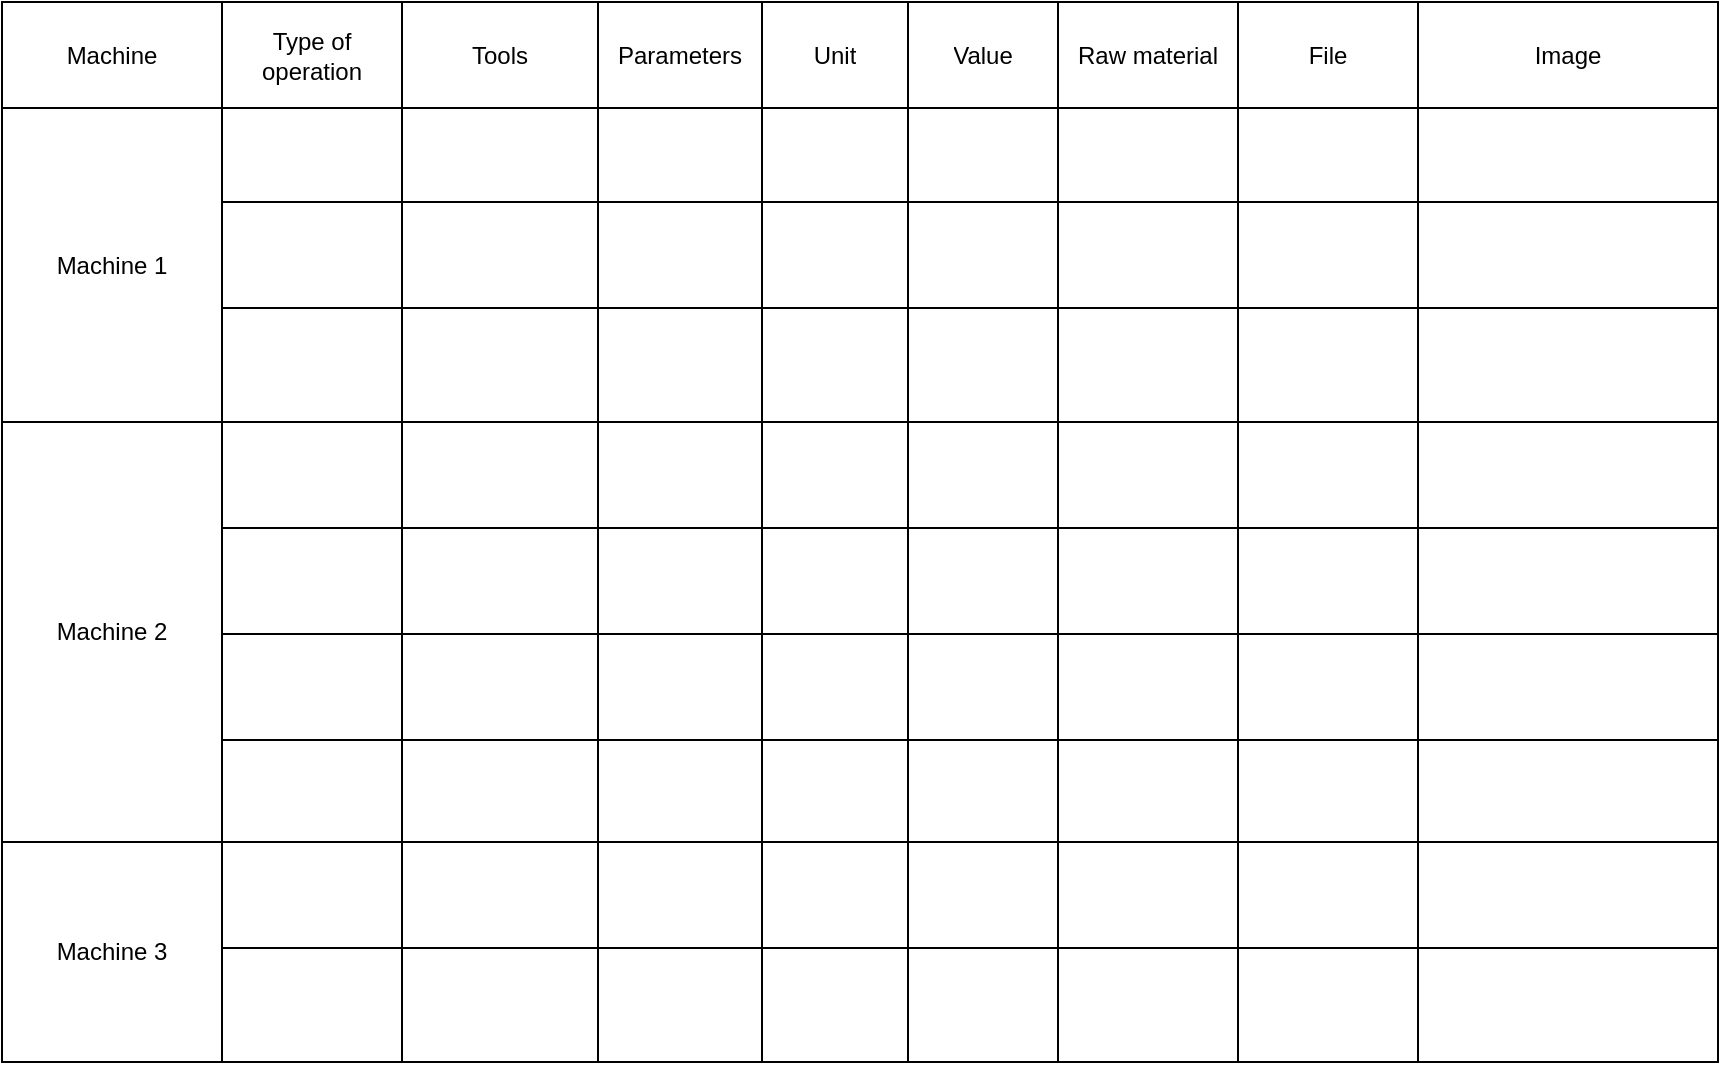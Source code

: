 <mxfile version="14.9.0" type="github">
  <diagram id="Z1trSQCHoKJ7LO43XMHb" name="Page-1">
    <mxGraphModel dx="1815" dy="1712" grid="1" gridSize="10" guides="1" tooltips="1" connect="1" arrows="1" fold="1" page="1" pageScale="1" pageWidth="827" pageHeight="1169" math="0" shadow="0">
      <root>
        <mxCell id="0" />
        <mxCell id="1" parent="0" />
        <mxCell id="iuXq785Svx12iFxmTYCm-212" value="" style="shape=table;startSize=0;container=1;collapsible=0;childLayout=tableLayout;" parent="1" vertex="1">
          <mxGeometry x="-60" y="-37" width="110" height="157" as="geometry" />
        </mxCell>
        <mxCell id="iuXq785Svx12iFxmTYCm-213" value="" style="shape=partialRectangle;collapsible=0;dropTarget=0;pointerEvents=0;fillColor=none;top=0;left=0;bottom=0;right=0;points=[[0,0.5],[1,0.5]];portConstraint=eastwest;" parent="iuXq785Svx12iFxmTYCm-212" vertex="1">
          <mxGeometry width="110" height="157" as="geometry" />
        </mxCell>
        <mxCell id="iuXq785Svx12iFxmTYCm-214" value="Machine 1" style="shape=partialRectangle;html=1;whiteSpace=wrap;connectable=0;overflow=hidden;fillColor=none;top=0;left=0;bottom=0;right=0;" parent="iuXq785Svx12iFxmTYCm-213" vertex="1">
          <mxGeometry width="110" height="157" as="geometry" />
        </mxCell>
        <mxCell id="LKuzUh9bCJo4vwnhLYDs-1" value="" style="shape=table;startSize=0;container=1;collapsible=0;childLayout=tableLayout;" vertex="1" parent="1">
          <mxGeometry x="50" y="-90" width="748" height="530" as="geometry" />
        </mxCell>
        <mxCell id="LKuzUh9bCJo4vwnhLYDs-2" value="" style="shape=partialRectangle;collapsible=0;dropTarget=0;pointerEvents=0;fillColor=none;top=0;left=0;bottom=0;right=0;points=[[0,0.5],[1,0.5]];portConstraint=eastwest;" vertex="1" parent="LKuzUh9bCJo4vwnhLYDs-1">
          <mxGeometry width="748" height="53" as="geometry" />
        </mxCell>
        <mxCell id="LKuzUh9bCJo4vwnhLYDs-4" value="Type of operation" style="shape=partialRectangle;html=1;whiteSpace=wrap;connectable=0;overflow=hidden;fillColor=none;top=0;left=0;bottom=0;right=0;" vertex="1" parent="LKuzUh9bCJo4vwnhLYDs-2">
          <mxGeometry width="90" height="53" as="geometry" />
        </mxCell>
        <mxCell id="LKuzUh9bCJo4vwnhLYDs-5" value="Tools" style="shape=partialRectangle;html=1;whiteSpace=wrap;connectable=0;overflow=hidden;fillColor=none;top=0;left=0;bottom=0;right=0;" vertex="1" parent="LKuzUh9bCJo4vwnhLYDs-2">
          <mxGeometry x="90" width="98" height="53" as="geometry" />
        </mxCell>
        <mxCell id="LKuzUh9bCJo4vwnhLYDs-26" value="Parameters" style="shape=partialRectangle;html=1;whiteSpace=wrap;connectable=0;overflow=hidden;fillColor=none;top=0;left=0;bottom=0;right=0;" vertex="1" parent="LKuzUh9bCJo4vwnhLYDs-2">
          <mxGeometry x="188" width="82" height="53" as="geometry" />
        </mxCell>
        <mxCell id="LKuzUh9bCJo4vwnhLYDs-32" value="Unit" style="shape=partialRectangle;html=1;whiteSpace=wrap;connectable=0;overflow=hidden;fillColor=none;top=0;left=0;bottom=0;right=0;" vertex="1" parent="LKuzUh9bCJo4vwnhLYDs-2">
          <mxGeometry x="270" width="73" height="53" as="geometry" />
        </mxCell>
        <mxCell id="LKuzUh9bCJo4vwnhLYDs-40" value="Value" style="shape=partialRectangle;html=1;whiteSpace=wrap;connectable=0;overflow=hidden;fillColor=none;top=0;left=0;bottom=0;right=0;" vertex="1" parent="LKuzUh9bCJo4vwnhLYDs-2">
          <mxGeometry x="343" width="75" height="53" as="geometry" />
        </mxCell>
        <mxCell id="LKuzUh9bCJo4vwnhLYDs-50" value="Raw material" style="shape=partialRectangle;html=1;whiteSpace=wrap;connectable=0;overflow=hidden;fillColor=none;top=0;left=0;bottom=0;right=0;" vertex="1" parent="LKuzUh9bCJo4vwnhLYDs-2">
          <mxGeometry x="418" width="90" height="53" as="geometry" />
        </mxCell>
        <mxCell id="LKuzUh9bCJo4vwnhLYDs-56" value="File" style="shape=partialRectangle;html=1;whiteSpace=wrap;connectable=0;overflow=hidden;fillColor=none;top=0;left=0;bottom=0;right=0;" vertex="1" parent="LKuzUh9bCJo4vwnhLYDs-2">
          <mxGeometry x="508" width="90" height="53" as="geometry" />
        </mxCell>
        <mxCell id="LKuzUh9bCJo4vwnhLYDs-62" value="Image" style="shape=partialRectangle;html=1;whiteSpace=wrap;connectable=0;overflow=hidden;fillColor=none;top=0;left=0;bottom=0;right=0;" vertex="1" parent="LKuzUh9bCJo4vwnhLYDs-2">
          <mxGeometry x="598" width="150" height="53" as="geometry" />
        </mxCell>
        <mxCell id="LKuzUh9bCJo4vwnhLYDs-6" style="shape=partialRectangle;collapsible=0;dropTarget=0;pointerEvents=0;fillColor=none;top=0;left=0;bottom=0;right=0;points=[[0,0.5],[1,0.5]];portConstraint=eastwest;" vertex="1" parent="LKuzUh9bCJo4vwnhLYDs-1">
          <mxGeometry y="53" width="748" height="47" as="geometry" />
        </mxCell>
        <mxCell id="LKuzUh9bCJo4vwnhLYDs-8" style="shape=partialRectangle;html=1;whiteSpace=wrap;connectable=0;overflow=hidden;fillColor=none;top=0;left=0;bottom=0;right=0;" vertex="1" parent="LKuzUh9bCJo4vwnhLYDs-6">
          <mxGeometry width="90" height="47" as="geometry" />
        </mxCell>
        <mxCell id="LKuzUh9bCJo4vwnhLYDs-9" style="shape=partialRectangle;html=1;whiteSpace=wrap;connectable=0;overflow=hidden;fillColor=none;top=0;left=0;bottom=0;right=0;" vertex="1" parent="LKuzUh9bCJo4vwnhLYDs-6">
          <mxGeometry x="90" width="98" height="47" as="geometry" />
        </mxCell>
        <mxCell id="LKuzUh9bCJo4vwnhLYDs-27" style="shape=partialRectangle;html=1;whiteSpace=wrap;connectable=0;overflow=hidden;fillColor=none;top=0;left=0;bottom=0;right=0;" vertex="1" parent="LKuzUh9bCJo4vwnhLYDs-6">
          <mxGeometry x="188" width="82" height="47" as="geometry" />
        </mxCell>
        <mxCell id="LKuzUh9bCJo4vwnhLYDs-33" style="shape=partialRectangle;html=1;whiteSpace=wrap;connectable=0;overflow=hidden;fillColor=none;top=0;left=0;bottom=0;right=0;" vertex="1" parent="LKuzUh9bCJo4vwnhLYDs-6">
          <mxGeometry x="270" width="73" height="47" as="geometry" />
        </mxCell>
        <mxCell id="LKuzUh9bCJo4vwnhLYDs-41" style="shape=partialRectangle;html=1;whiteSpace=wrap;connectable=0;overflow=hidden;fillColor=none;top=0;left=0;bottom=0;right=0;" vertex="1" parent="LKuzUh9bCJo4vwnhLYDs-6">
          <mxGeometry x="343" width="75" height="47" as="geometry" />
        </mxCell>
        <mxCell id="LKuzUh9bCJo4vwnhLYDs-51" style="shape=partialRectangle;html=1;whiteSpace=wrap;connectable=0;overflow=hidden;fillColor=none;top=0;left=0;bottom=0;right=0;" vertex="1" parent="LKuzUh9bCJo4vwnhLYDs-6">
          <mxGeometry x="418" width="90" height="47" as="geometry" />
        </mxCell>
        <mxCell id="LKuzUh9bCJo4vwnhLYDs-57" style="shape=partialRectangle;html=1;whiteSpace=wrap;connectable=0;overflow=hidden;fillColor=none;top=0;left=0;bottom=0;right=0;" vertex="1" parent="LKuzUh9bCJo4vwnhLYDs-6">
          <mxGeometry x="508" width="90" height="47" as="geometry" />
        </mxCell>
        <mxCell id="LKuzUh9bCJo4vwnhLYDs-63" style="shape=partialRectangle;html=1;whiteSpace=wrap;connectable=0;overflow=hidden;fillColor=none;top=0;left=0;bottom=0;right=0;" vertex="1" parent="LKuzUh9bCJo4vwnhLYDs-6">
          <mxGeometry x="598" width="150" height="47" as="geometry" />
        </mxCell>
        <mxCell id="LKuzUh9bCJo4vwnhLYDs-10" style="shape=partialRectangle;collapsible=0;dropTarget=0;pointerEvents=0;fillColor=none;top=0;left=0;bottom=0;right=0;points=[[0,0.5],[1,0.5]];portConstraint=eastwest;" vertex="1" parent="LKuzUh9bCJo4vwnhLYDs-1">
          <mxGeometry y="100" width="748" height="53" as="geometry" />
        </mxCell>
        <mxCell id="LKuzUh9bCJo4vwnhLYDs-12" style="shape=partialRectangle;html=1;whiteSpace=wrap;connectable=0;overflow=hidden;fillColor=none;top=0;left=0;bottom=0;right=0;" vertex="1" parent="LKuzUh9bCJo4vwnhLYDs-10">
          <mxGeometry width="90" height="53" as="geometry" />
        </mxCell>
        <mxCell id="LKuzUh9bCJo4vwnhLYDs-13" style="shape=partialRectangle;html=1;whiteSpace=wrap;connectable=0;overflow=hidden;fillColor=none;top=0;left=0;bottom=0;right=0;" vertex="1" parent="LKuzUh9bCJo4vwnhLYDs-10">
          <mxGeometry x="90" width="98" height="53" as="geometry" />
        </mxCell>
        <mxCell id="LKuzUh9bCJo4vwnhLYDs-28" style="shape=partialRectangle;html=1;whiteSpace=wrap;connectable=0;overflow=hidden;fillColor=none;top=0;left=0;bottom=0;right=0;" vertex="1" parent="LKuzUh9bCJo4vwnhLYDs-10">
          <mxGeometry x="188" width="82" height="53" as="geometry" />
        </mxCell>
        <mxCell id="LKuzUh9bCJo4vwnhLYDs-34" style="shape=partialRectangle;html=1;whiteSpace=wrap;connectable=0;overflow=hidden;fillColor=none;top=0;left=0;bottom=0;right=0;" vertex="1" parent="LKuzUh9bCJo4vwnhLYDs-10">
          <mxGeometry x="270" width="73" height="53" as="geometry" />
        </mxCell>
        <mxCell id="LKuzUh9bCJo4vwnhLYDs-42" style="shape=partialRectangle;html=1;whiteSpace=wrap;connectable=0;overflow=hidden;fillColor=none;top=0;left=0;bottom=0;right=0;" vertex="1" parent="LKuzUh9bCJo4vwnhLYDs-10">
          <mxGeometry x="343" width="75" height="53" as="geometry" />
        </mxCell>
        <mxCell id="LKuzUh9bCJo4vwnhLYDs-52" style="shape=partialRectangle;html=1;whiteSpace=wrap;connectable=0;overflow=hidden;fillColor=none;top=0;left=0;bottom=0;right=0;" vertex="1" parent="LKuzUh9bCJo4vwnhLYDs-10">
          <mxGeometry x="418" width="90" height="53" as="geometry" />
        </mxCell>
        <mxCell id="LKuzUh9bCJo4vwnhLYDs-58" style="shape=partialRectangle;html=1;whiteSpace=wrap;connectable=0;overflow=hidden;fillColor=none;top=0;left=0;bottom=0;right=0;" vertex="1" parent="LKuzUh9bCJo4vwnhLYDs-10">
          <mxGeometry x="508" width="90" height="53" as="geometry" />
        </mxCell>
        <mxCell id="LKuzUh9bCJo4vwnhLYDs-64" style="shape=partialRectangle;html=1;whiteSpace=wrap;connectable=0;overflow=hidden;fillColor=none;top=0;left=0;bottom=0;right=0;" vertex="1" parent="LKuzUh9bCJo4vwnhLYDs-10">
          <mxGeometry x="598" width="150" height="53" as="geometry" />
        </mxCell>
        <mxCell id="LKuzUh9bCJo4vwnhLYDs-14" value="" style="shape=partialRectangle;collapsible=0;dropTarget=0;pointerEvents=0;fillColor=none;top=0;left=0;bottom=0;right=0;points=[[0,0.5],[1,0.5]];portConstraint=eastwest;" vertex="1" parent="LKuzUh9bCJo4vwnhLYDs-1">
          <mxGeometry y="153" width="748" height="57" as="geometry" />
        </mxCell>
        <mxCell id="LKuzUh9bCJo4vwnhLYDs-16" value="" style="shape=partialRectangle;html=1;whiteSpace=wrap;connectable=0;overflow=hidden;fillColor=none;top=0;left=0;bottom=0;right=0;" vertex="1" parent="LKuzUh9bCJo4vwnhLYDs-14">
          <mxGeometry width="90" height="57" as="geometry" />
        </mxCell>
        <mxCell id="LKuzUh9bCJo4vwnhLYDs-17" style="shape=partialRectangle;html=1;whiteSpace=wrap;connectable=0;overflow=hidden;fillColor=none;top=0;left=0;bottom=0;right=0;" vertex="1" parent="LKuzUh9bCJo4vwnhLYDs-14">
          <mxGeometry x="90" width="98" height="57" as="geometry" />
        </mxCell>
        <mxCell id="LKuzUh9bCJo4vwnhLYDs-29" style="shape=partialRectangle;html=1;whiteSpace=wrap;connectable=0;overflow=hidden;fillColor=none;top=0;left=0;bottom=0;right=0;" vertex="1" parent="LKuzUh9bCJo4vwnhLYDs-14">
          <mxGeometry x="188" width="82" height="57" as="geometry" />
        </mxCell>
        <mxCell id="LKuzUh9bCJo4vwnhLYDs-35" style="shape=partialRectangle;html=1;whiteSpace=wrap;connectable=0;overflow=hidden;fillColor=none;top=0;left=0;bottom=0;right=0;" vertex="1" parent="LKuzUh9bCJo4vwnhLYDs-14">
          <mxGeometry x="270" width="73" height="57" as="geometry" />
        </mxCell>
        <mxCell id="LKuzUh9bCJo4vwnhLYDs-43" style="shape=partialRectangle;html=1;whiteSpace=wrap;connectable=0;overflow=hidden;fillColor=none;top=0;left=0;bottom=0;right=0;" vertex="1" parent="LKuzUh9bCJo4vwnhLYDs-14">
          <mxGeometry x="343" width="75" height="57" as="geometry" />
        </mxCell>
        <mxCell id="LKuzUh9bCJo4vwnhLYDs-53" style="shape=partialRectangle;html=1;whiteSpace=wrap;connectable=0;overflow=hidden;fillColor=none;top=0;left=0;bottom=0;right=0;" vertex="1" parent="LKuzUh9bCJo4vwnhLYDs-14">
          <mxGeometry x="418" width="90" height="57" as="geometry" />
        </mxCell>
        <mxCell id="LKuzUh9bCJo4vwnhLYDs-59" style="shape=partialRectangle;html=1;whiteSpace=wrap;connectable=0;overflow=hidden;fillColor=none;top=0;left=0;bottom=0;right=0;" vertex="1" parent="LKuzUh9bCJo4vwnhLYDs-14">
          <mxGeometry x="508" width="90" height="57" as="geometry" />
        </mxCell>
        <mxCell id="LKuzUh9bCJo4vwnhLYDs-65" style="shape=partialRectangle;html=1;whiteSpace=wrap;connectable=0;overflow=hidden;fillColor=none;top=0;left=0;bottom=0;right=0;" vertex="1" parent="LKuzUh9bCJo4vwnhLYDs-14">
          <mxGeometry x="598" width="150" height="57" as="geometry" />
        </mxCell>
        <mxCell id="LKuzUh9bCJo4vwnhLYDs-18" value="" style="shape=partialRectangle;collapsible=0;dropTarget=0;pointerEvents=0;fillColor=none;top=0;left=0;bottom=0;right=0;points=[[0,0.5],[1,0.5]];portConstraint=eastwest;" vertex="1" parent="LKuzUh9bCJo4vwnhLYDs-1">
          <mxGeometry y="210" width="748" height="53" as="geometry" />
        </mxCell>
        <mxCell id="LKuzUh9bCJo4vwnhLYDs-20" value="" style="shape=partialRectangle;html=1;whiteSpace=wrap;connectable=0;overflow=hidden;fillColor=none;top=0;left=0;bottom=0;right=0;" vertex="1" parent="LKuzUh9bCJo4vwnhLYDs-18">
          <mxGeometry width="90" height="53" as="geometry" />
        </mxCell>
        <mxCell id="LKuzUh9bCJo4vwnhLYDs-21" style="shape=partialRectangle;html=1;whiteSpace=wrap;connectable=0;overflow=hidden;fillColor=none;top=0;left=0;bottom=0;right=0;" vertex="1" parent="LKuzUh9bCJo4vwnhLYDs-18">
          <mxGeometry x="90" width="98" height="53" as="geometry" />
        </mxCell>
        <mxCell id="LKuzUh9bCJo4vwnhLYDs-30" style="shape=partialRectangle;html=1;whiteSpace=wrap;connectable=0;overflow=hidden;fillColor=none;top=0;left=0;bottom=0;right=0;" vertex="1" parent="LKuzUh9bCJo4vwnhLYDs-18">
          <mxGeometry x="188" width="82" height="53" as="geometry" />
        </mxCell>
        <mxCell id="LKuzUh9bCJo4vwnhLYDs-36" style="shape=partialRectangle;html=1;whiteSpace=wrap;connectable=0;overflow=hidden;fillColor=none;top=0;left=0;bottom=0;right=0;" vertex="1" parent="LKuzUh9bCJo4vwnhLYDs-18">
          <mxGeometry x="270" width="73" height="53" as="geometry" />
        </mxCell>
        <mxCell id="LKuzUh9bCJo4vwnhLYDs-44" style="shape=partialRectangle;html=1;whiteSpace=wrap;connectable=0;overflow=hidden;fillColor=none;top=0;left=0;bottom=0;right=0;" vertex="1" parent="LKuzUh9bCJo4vwnhLYDs-18">
          <mxGeometry x="343" width="75" height="53" as="geometry" />
        </mxCell>
        <mxCell id="LKuzUh9bCJo4vwnhLYDs-54" style="shape=partialRectangle;html=1;whiteSpace=wrap;connectable=0;overflow=hidden;fillColor=none;top=0;left=0;bottom=0;right=0;" vertex="1" parent="LKuzUh9bCJo4vwnhLYDs-18">
          <mxGeometry x="418" width="90" height="53" as="geometry" />
        </mxCell>
        <mxCell id="LKuzUh9bCJo4vwnhLYDs-60" style="shape=partialRectangle;html=1;whiteSpace=wrap;connectable=0;overflow=hidden;fillColor=none;top=0;left=0;bottom=0;right=0;" vertex="1" parent="LKuzUh9bCJo4vwnhLYDs-18">
          <mxGeometry x="508" width="90" height="53" as="geometry" />
        </mxCell>
        <mxCell id="LKuzUh9bCJo4vwnhLYDs-66" style="shape=partialRectangle;html=1;whiteSpace=wrap;connectable=0;overflow=hidden;fillColor=none;top=0;left=0;bottom=0;right=0;" vertex="1" parent="LKuzUh9bCJo4vwnhLYDs-18">
          <mxGeometry x="598" width="150" height="53" as="geometry" />
        </mxCell>
        <mxCell id="LKuzUh9bCJo4vwnhLYDs-22" value="" style="shape=partialRectangle;collapsible=0;dropTarget=0;pointerEvents=0;fillColor=none;top=0;left=0;bottom=0;right=0;points=[[0,0.5],[1,0.5]];portConstraint=eastwest;" vertex="1" parent="LKuzUh9bCJo4vwnhLYDs-1">
          <mxGeometry y="263" width="748" height="53" as="geometry" />
        </mxCell>
        <mxCell id="LKuzUh9bCJo4vwnhLYDs-24" value="" style="shape=partialRectangle;html=1;whiteSpace=wrap;connectable=0;overflow=hidden;fillColor=none;top=0;left=0;bottom=0;right=0;" vertex="1" parent="LKuzUh9bCJo4vwnhLYDs-22">
          <mxGeometry width="90" height="53" as="geometry" />
        </mxCell>
        <mxCell id="LKuzUh9bCJo4vwnhLYDs-25" style="shape=partialRectangle;html=1;whiteSpace=wrap;connectable=0;overflow=hidden;fillColor=none;top=0;left=0;bottom=0;right=0;" vertex="1" parent="LKuzUh9bCJo4vwnhLYDs-22">
          <mxGeometry x="90" width="98" height="53" as="geometry" />
        </mxCell>
        <mxCell id="LKuzUh9bCJo4vwnhLYDs-31" style="shape=partialRectangle;html=1;whiteSpace=wrap;connectable=0;overflow=hidden;fillColor=none;top=0;left=0;bottom=0;right=0;" vertex="1" parent="LKuzUh9bCJo4vwnhLYDs-22">
          <mxGeometry x="188" width="82" height="53" as="geometry" />
        </mxCell>
        <mxCell id="LKuzUh9bCJo4vwnhLYDs-37" style="shape=partialRectangle;html=1;whiteSpace=wrap;connectable=0;overflow=hidden;fillColor=none;top=0;left=0;bottom=0;right=0;" vertex="1" parent="LKuzUh9bCJo4vwnhLYDs-22">
          <mxGeometry x="270" width="73" height="53" as="geometry" />
        </mxCell>
        <mxCell id="LKuzUh9bCJo4vwnhLYDs-45" style="shape=partialRectangle;html=1;whiteSpace=wrap;connectable=0;overflow=hidden;fillColor=none;top=0;left=0;bottom=0;right=0;" vertex="1" parent="LKuzUh9bCJo4vwnhLYDs-22">
          <mxGeometry x="343" width="75" height="53" as="geometry" />
        </mxCell>
        <mxCell id="LKuzUh9bCJo4vwnhLYDs-55" style="shape=partialRectangle;html=1;whiteSpace=wrap;connectable=0;overflow=hidden;fillColor=none;top=0;left=0;bottom=0;right=0;" vertex="1" parent="LKuzUh9bCJo4vwnhLYDs-22">
          <mxGeometry x="418" width="90" height="53" as="geometry" />
        </mxCell>
        <mxCell id="LKuzUh9bCJo4vwnhLYDs-61" style="shape=partialRectangle;html=1;whiteSpace=wrap;connectable=0;overflow=hidden;fillColor=none;top=0;left=0;bottom=0;right=0;" vertex="1" parent="LKuzUh9bCJo4vwnhLYDs-22">
          <mxGeometry x="508" width="90" height="53" as="geometry" />
        </mxCell>
        <mxCell id="LKuzUh9bCJo4vwnhLYDs-67" style="shape=partialRectangle;html=1;whiteSpace=wrap;connectable=0;overflow=hidden;fillColor=none;top=0;left=0;bottom=0;right=0;" vertex="1" parent="LKuzUh9bCJo4vwnhLYDs-22">
          <mxGeometry x="598" width="150" height="53" as="geometry" />
        </mxCell>
        <mxCell id="LKuzUh9bCJo4vwnhLYDs-74" style="shape=partialRectangle;collapsible=0;dropTarget=0;pointerEvents=0;fillColor=none;top=0;left=0;bottom=0;right=0;points=[[0,0.5],[1,0.5]];portConstraint=eastwest;" vertex="1" parent="LKuzUh9bCJo4vwnhLYDs-1">
          <mxGeometry y="316" width="748" height="53" as="geometry" />
        </mxCell>
        <mxCell id="LKuzUh9bCJo4vwnhLYDs-75" style="shape=partialRectangle;html=1;whiteSpace=wrap;connectable=0;overflow=hidden;fillColor=none;top=0;left=0;bottom=0;right=0;" vertex="1" parent="LKuzUh9bCJo4vwnhLYDs-74">
          <mxGeometry width="90" height="53" as="geometry" />
        </mxCell>
        <mxCell id="LKuzUh9bCJo4vwnhLYDs-76" style="shape=partialRectangle;html=1;whiteSpace=wrap;connectable=0;overflow=hidden;fillColor=none;top=0;left=0;bottom=0;right=0;" vertex="1" parent="LKuzUh9bCJo4vwnhLYDs-74">
          <mxGeometry x="90" width="98" height="53" as="geometry" />
        </mxCell>
        <mxCell id="LKuzUh9bCJo4vwnhLYDs-77" style="shape=partialRectangle;html=1;whiteSpace=wrap;connectable=0;overflow=hidden;fillColor=none;top=0;left=0;bottom=0;right=0;" vertex="1" parent="LKuzUh9bCJo4vwnhLYDs-74">
          <mxGeometry x="188" width="82" height="53" as="geometry" />
        </mxCell>
        <mxCell id="LKuzUh9bCJo4vwnhLYDs-78" style="shape=partialRectangle;html=1;whiteSpace=wrap;connectable=0;overflow=hidden;fillColor=none;top=0;left=0;bottom=0;right=0;" vertex="1" parent="LKuzUh9bCJo4vwnhLYDs-74">
          <mxGeometry x="270" width="73" height="53" as="geometry" />
        </mxCell>
        <mxCell id="LKuzUh9bCJo4vwnhLYDs-79" style="shape=partialRectangle;html=1;whiteSpace=wrap;connectable=0;overflow=hidden;fillColor=none;top=0;left=0;bottom=0;right=0;" vertex="1" parent="LKuzUh9bCJo4vwnhLYDs-74">
          <mxGeometry x="343" width="75" height="53" as="geometry" />
        </mxCell>
        <mxCell id="LKuzUh9bCJo4vwnhLYDs-80" style="shape=partialRectangle;html=1;whiteSpace=wrap;connectable=0;overflow=hidden;fillColor=none;top=0;left=0;bottom=0;right=0;" vertex="1" parent="LKuzUh9bCJo4vwnhLYDs-74">
          <mxGeometry x="418" width="90" height="53" as="geometry" />
        </mxCell>
        <mxCell id="LKuzUh9bCJo4vwnhLYDs-81" style="shape=partialRectangle;html=1;whiteSpace=wrap;connectable=0;overflow=hidden;fillColor=none;top=0;left=0;bottom=0;right=0;" vertex="1" parent="LKuzUh9bCJo4vwnhLYDs-74">
          <mxGeometry x="508" width="90" height="53" as="geometry" />
        </mxCell>
        <mxCell id="LKuzUh9bCJo4vwnhLYDs-82" style="shape=partialRectangle;html=1;whiteSpace=wrap;connectable=0;overflow=hidden;fillColor=none;top=0;left=0;bottom=0;right=0;" vertex="1" parent="LKuzUh9bCJo4vwnhLYDs-74">
          <mxGeometry x="598" width="150" height="53" as="geometry" />
        </mxCell>
        <mxCell id="LKuzUh9bCJo4vwnhLYDs-101" style="shape=partialRectangle;collapsible=0;dropTarget=0;pointerEvents=0;fillColor=none;top=0;left=0;bottom=0;right=0;points=[[0,0.5],[1,0.5]];portConstraint=eastwest;" vertex="1" parent="LKuzUh9bCJo4vwnhLYDs-1">
          <mxGeometry y="369" width="748" height="51" as="geometry" />
        </mxCell>
        <mxCell id="LKuzUh9bCJo4vwnhLYDs-102" style="shape=partialRectangle;html=1;whiteSpace=wrap;connectable=0;overflow=hidden;fillColor=none;top=0;left=0;bottom=0;right=0;" vertex="1" parent="LKuzUh9bCJo4vwnhLYDs-101">
          <mxGeometry width="90" height="51" as="geometry" />
        </mxCell>
        <mxCell id="LKuzUh9bCJo4vwnhLYDs-103" style="shape=partialRectangle;html=1;whiteSpace=wrap;connectable=0;overflow=hidden;fillColor=none;top=0;left=0;bottom=0;right=0;" vertex="1" parent="LKuzUh9bCJo4vwnhLYDs-101">
          <mxGeometry x="90" width="98" height="51" as="geometry" />
        </mxCell>
        <mxCell id="LKuzUh9bCJo4vwnhLYDs-104" style="shape=partialRectangle;html=1;whiteSpace=wrap;connectable=0;overflow=hidden;fillColor=none;top=0;left=0;bottom=0;right=0;" vertex="1" parent="LKuzUh9bCJo4vwnhLYDs-101">
          <mxGeometry x="188" width="82" height="51" as="geometry" />
        </mxCell>
        <mxCell id="LKuzUh9bCJo4vwnhLYDs-105" style="shape=partialRectangle;html=1;whiteSpace=wrap;connectable=0;overflow=hidden;fillColor=none;top=0;left=0;bottom=0;right=0;" vertex="1" parent="LKuzUh9bCJo4vwnhLYDs-101">
          <mxGeometry x="270" width="73" height="51" as="geometry" />
        </mxCell>
        <mxCell id="LKuzUh9bCJo4vwnhLYDs-106" style="shape=partialRectangle;html=1;whiteSpace=wrap;connectable=0;overflow=hidden;fillColor=none;top=0;left=0;bottom=0;right=0;" vertex="1" parent="LKuzUh9bCJo4vwnhLYDs-101">
          <mxGeometry x="343" width="75" height="51" as="geometry" />
        </mxCell>
        <mxCell id="LKuzUh9bCJo4vwnhLYDs-107" style="shape=partialRectangle;html=1;whiteSpace=wrap;connectable=0;overflow=hidden;fillColor=none;top=0;left=0;bottom=0;right=0;" vertex="1" parent="LKuzUh9bCJo4vwnhLYDs-101">
          <mxGeometry x="418" width="90" height="51" as="geometry" />
        </mxCell>
        <mxCell id="LKuzUh9bCJo4vwnhLYDs-108" style="shape=partialRectangle;html=1;whiteSpace=wrap;connectable=0;overflow=hidden;fillColor=none;top=0;left=0;bottom=0;right=0;" vertex="1" parent="LKuzUh9bCJo4vwnhLYDs-101">
          <mxGeometry x="508" width="90" height="51" as="geometry" />
        </mxCell>
        <mxCell id="LKuzUh9bCJo4vwnhLYDs-109" style="shape=partialRectangle;html=1;whiteSpace=wrap;connectable=0;overflow=hidden;fillColor=none;top=0;left=0;bottom=0;right=0;" vertex="1" parent="LKuzUh9bCJo4vwnhLYDs-101">
          <mxGeometry x="598" width="150" height="51" as="geometry" />
        </mxCell>
        <mxCell id="LKuzUh9bCJo4vwnhLYDs-92" style="shape=partialRectangle;collapsible=0;dropTarget=0;pointerEvents=0;fillColor=none;top=0;left=0;bottom=0;right=0;points=[[0,0.5],[1,0.5]];portConstraint=eastwest;" vertex="1" parent="LKuzUh9bCJo4vwnhLYDs-1">
          <mxGeometry y="420" width="748" height="53" as="geometry" />
        </mxCell>
        <mxCell id="LKuzUh9bCJo4vwnhLYDs-93" style="shape=partialRectangle;html=1;whiteSpace=wrap;connectable=0;overflow=hidden;fillColor=none;top=0;left=0;bottom=0;right=0;" vertex="1" parent="LKuzUh9bCJo4vwnhLYDs-92">
          <mxGeometry width="90" height="53" as="geometry" />
        </mxCell>
        <mxCell id="LKuzUh9bCJo4vwnhLYDs-94" style="shape=partialRectangle;html=1;whiteSpace=wrap;connectable=0;overflow=hidden;fillColor=none;top=0;left=0;bottom=0;right=0;" vertex="1" parent="LKuzUh9bCJo4vwnhLYDs-92">
          <mxGeometry x="90" width="98" height="53" as="geometry" />
        </mxCell>
        <mxCell id="LKuzUh9bCJo4vwnhLYDs-95" style="shape=partialRectangle;html=1;whiteSpace=wrap;connectable=0;overflow=hidden;fillColor=none;top=0;left=0;bottom=0;right=0;" vertex="1" parent="LKuzUh9bCJo4vwnhLYDs-92">
          <mxGeometry x="188" width="82" height="53" as="geometry" />
        </mxCell>
        <mxCell id="LKuzUh9bCJo4vwnhLYDs-96" style="shape=partialRectangle;html=1;whiteSpace=wrap;connectable=0;overflow=hidden;fillColor=none;top=0;left=0;bottom=0;right=0;" vertex="1" parent="LKuzUh9bCJo4vwnhLYDs-92">
          <mxGeometry x="270" width="73" height="53" as="geometry" />
        </mxCell>
        <mxCell id="LKuzUh9bCJo4vwnhLYDs-97" style="shape=partialRectangle;html=1;whiteSpace=wrap;connectable=0;overflow=hidden;fillColor=none;top=0;left=0;bottom=0;right=0;" vertex="1" parent="LKuzUh9bCJo4vwnhLYDs-92">
          <mxGeometry x="343" width="75" height="53" as="geometry" />
        </mxCell>
        <mxCell id="LKuzUh9bCJo4vwnhLYDs-98" style="shape=partialRectangle;html=1;whiteSpace=wrap;connectable=0;overflow=hidden;fillColor=none;top=0;left=0;bottom=0;right=0;" vertex="1" parent="LKuzUh9bCJo4vwnhLYDs-92">
          <mxGeometry x="418" width="90" height="53" as="geometry" />
        </mxCell>
        <mxCell id="LKuzUh9bCJo4vwnhLYDs-99" style="shape=partialRectangle;html=1;whiteSpace=wrap;connectable=0;overflow=hidden;fillColor=none;top=0;left=0;bottom=0;right=0;" vertex="1" parent="LKuzUh9bCJo4vwnhLYDs-92">
          <mxGeometry x="508" width="90" height="53" as="geometry" />
        </mxCell>
        <mxCell id="LKuzUh9bCJo4vwnhLYDs-100" style="shape=partialRectangle;html=1;whiteSpace=wrap;connectable=0;overflow=hidden;fillColor=none;top=0;left=0;bottom=0;right=0;" vertex="1" parent="LKuzUh9bCJo4vwnhLYDs-92">
          <mxGeometry x="598" width="150" height="53" as="geometry" />
        </mxCell>
        <mxCell id="LKuzUh9bCJo4vwnhLYDs-83" style="shape=partialRectangle;collapsible=0;dropTarget=0;pointerEvents=0;fillColor=none;top=0;left=0;bottom=0;right=0;points=[[0,0.5],[1,0.5]];portConstraint=eastwest;" vertex="1" parent="LKuzUh9bCJo4vwnhLYDs-1">
          <mxGeometry y="473" width="748" height="57" as="geometry" />
        </mxCell>
        <mxCell id="LKuzUh9bCJo4vwnhLYDs-84" style="shape=partialRectangle;html=1;whiteSpace=wrap;connectable=0;overflow=hidden;fillColor=none;top=0;left=0;bottom=0;right=0;" vertex="1" parent="LKuzUh9bCJo4vwnhLYDs-83">
          <mxGeometry width="90" height="57" as="geometry" />
        </mxCell>
        <mxCell id="LKuzUh9bCJo4vwnhLYDs-85" style="shape=partialRectangle;html=1;whiteSpace=wrap;connectable=0;overflow=hidden;fillColor=none;top=0;left=0;bottom=0;right=0;" vertex="1" parent="LKuzUh9bCJo4vwnhLYDs-83">
          <mxGeometry x="90" width="98" height="57" as="geometry" />
        </mxCell>
        <mxCell id="LKuzUh9bCJo4vwnhLYDs-86" style="shape=partialRectangle;html=1;whiteSpace=wrap;connectable=0;overflow=hidden;fillColor=none;top=0;left=0;bottom=0;right=0;" vertex="1" parent="LKuzUh9bCJo4vwnhLYDs-83">
          <mxGeometry x="188" width="82" height="57" as="geometry" />
        </mxCell>
        <mxCell id="LKuzUh9bCJo4vwnhLYDs-87" style="shape=partialRectangle;html=1;whiteSpace=wrap;connectable=0;overflow=hidden;fillColor=none;top=0;left=0;bottom=0;right=0;" vertex="1" parent="LKuzUh9bCJo4vwnhLYDs-83">
          <mxGeometry x="270" width="73" height="57" as="geometry" />
        </mxCell>
        <mxCell id="LKuzUh9bCJo4vwnhLYDs-88" style="shape=partialRectangle;html=1;whiteSpace=wrap;connectable=0;overflow=hidden;fillColor=none;top=0;left=0;bottom=0;right=0;" vertex="1" parent="LKuzUh9bCJo4vwnhLYDs-83">
          <mxGeometry x="343" width="75" height="57" as="geometry" />
        </mxCell>
        <mxCell id="LKuzUh9bCJo4vwnhLYDs-89" style="shape=partialRectangle;html=1;whiteSpace=wrap;connectable=0;overflow=hidden;fillColor=none;top=0;left=0;bottom=0;right=0;" vertex="1" parent="LKuzUh9bCJo4vwnhLYDs-83">
          <mxGeometry x="418" width="90" height="57" as="geometry" />
        </mxCell>
        <mxCell id="LKuzUh9bCJo4vwnhLYDs-90" style="shape=partialRectangle;html=1;whiteSpace=wrap;connectable=0;overflow=hidden;fillColor=none;top=0;left=0;bottom=0;right=0;" vertex="1" parent="LKuzUh9bCJo4vwnhLYDs-83">
          <mxGeometry x="508" width="90" height="57" as="geometry" />
        </mxCell>
        <mxCell id="LKuzUh9bCJo4vwnhLYDs-91" style="shape=partialRectangle;html=1;whiteSpace=wrap;connectable=0;overflow=hidden;fillColor=none;top=0;left=0;bottom=0;right=0;" vertex="1" parent="LKuzUh9bCJo4vwnhLYDs-83">
          <mxGeometry x="598" width="150" height="57" as="geometry" />
        </mxCell>
        <mxCell id="LKuzUh9bCJo4vwnhLYDs-69" value="Machine" style="rounded=0;whiteSpace=wrap;html=1;" vertex="1" parent="1">
          <mxGeometry x="-60" y="-90" width="110" height="53" as="geometry" />
        </mxCell>
        <mxCell id="LKuzUh9bCJo4vwnhLYDs-71" value="" style="shape=table;startSize=0;container=1;collapsible=0;childLayout=tableLayout;" vertex="1" parent="1">
          <mxGeometry x="-60" y="120" width="110" height="210" as="geometry" />
        </mxCell>
        <mxCell id="LKuzUh9bCJo4vwnhLYDs-72" value="" style="shape=partialRectangle;collapsible=0;dropTarget=0;pointerEvents=0;fillColor=none;top=0;left=0;bottom=0;right=0;points=[[0,0.5],[1,0.5]];portConstraint=eastwest;" vertex="1" parent="LKuzUh9bCJo4vwnhLYDs-71">
          <mxGeometry width="110" height="210" as="geometry" />
        </mxCell>
        <mxCell id="LKuzUh9bCJo4vwnhLYDs-73" value="Machine 2" style="shape=partialRectangle;html=1;whiteSpace=wrap;connectable=0;overflow=hidden;fillColor=none;top=0;left=0;bottom=0;right=0;" vertex="1" parent="LKuzUh9bCJo4vwnhLYDs-72">
          <mxGeometry width="110" height="210" as="geometry" />
        </mxCell>
        <mxCell id="LKuzUh9bCJo4vwnhLYDs-110" value="" style="shape=table;startSize=0;container=1;collapsible=0;childLayout=tableLayout;" vertex="1" parent="1">
          <mxGeometry x="-60" y="330" width="110" height="110" as="geometry" />
        </mxCell>
        <mxCell id="LKuzUh9bCJo4vwnhLYDs-111" value="" style="shape=partialRectangle;collapsible=0;dropTarget=0;pointerEvents=0;fillColor=none;top=0;left=0;bottom=0;right=0;points=[[0,0.5],[1,0.5]];portConstraint=eastwest;" vertex="1" parent="LKuzUh9bCJo4vwnhLYDs-110">
          <mxGeometry width="110" height="110" as="geometry" />
        </mxCell>
        <mxCell id="LKuzUh9bCJo4vwnhLYDs-112" value="Machine 3" style="shape=partialRectangle;html=1;whiteSpace=wrap;connectable=0;overflow=hidden;fillColor=none;top=0;left=0;bottom=0;right=0;" vertex="1" parent="LKuzUh9bCJo4vwnhLYDs-111">
          <mxGeometry width="110" height="110" as="geometry" />
        </mxCell>
      </root>
    </mxGraphModel>
  </diagram>
</mxfile>
